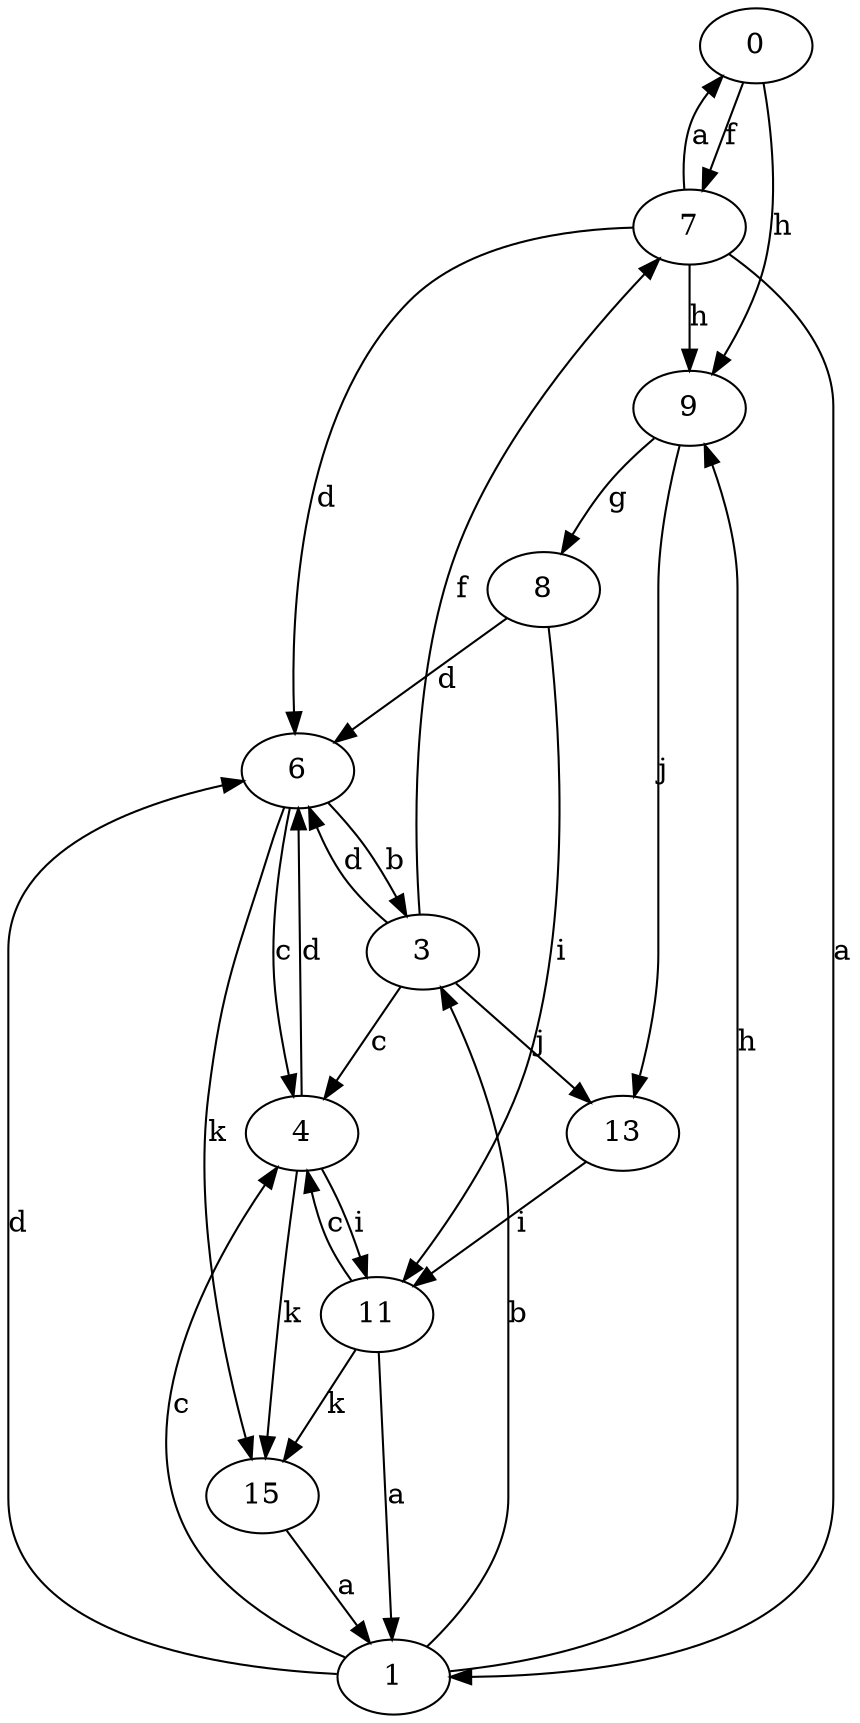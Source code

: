 strict digraph  {
0;
1;
3;
4;
6;
7;
8;
9;
11;
13;
15;
0 -> 7  [label=f];
0 -> 9  [label=h];
1 -> 3  [label=b];
1 -> 4  [label=c];
1 -> 6  [label=d];
1 -> 9  [label=h];
3 -> 4  [label=c];
3 -> 6  [label=d];
3 -> 7  [label=f];
3 -> 13  [label=j];
4 -> 6  [label=d];
4 -> 11  [label=i];
4 -> 15  [label=k];
6 -> 3  [label=b];
6 -> 4  [label=c];
6 -> 15  [label=k];
7 -> 0  [label=a];
7 -> 1  [label=a];
7 -> 6  [label=d];
7 -> 9  [label=h];
8 -> 6  [label=d];
8 -> 11  [label=i];
9 -> 8  [label=g];
9 -> 13  [label=j];
11 -> 1  [label=a];
11 -> 4  [label=c];
11 -> 15  [label=k];
13 -> 11  [label=i];
15 -> 1  [label=a];
}
